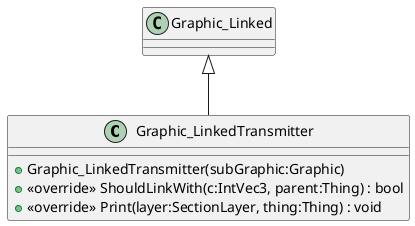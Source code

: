 @startuml
class Graphic_LinkedTransmitter {
    + Graphic_LinkedTransmitter(subGraphic:Graphic)
    + <<override>> ShouldLinkWith(c:IntVec3, parent:Thing) : bool
    + <<override>> Print(layer:SectionLayer, thing:Thing) : void
}
Graphic_Linked <|-- Graphic_LinkedTransmitter
@enduml
